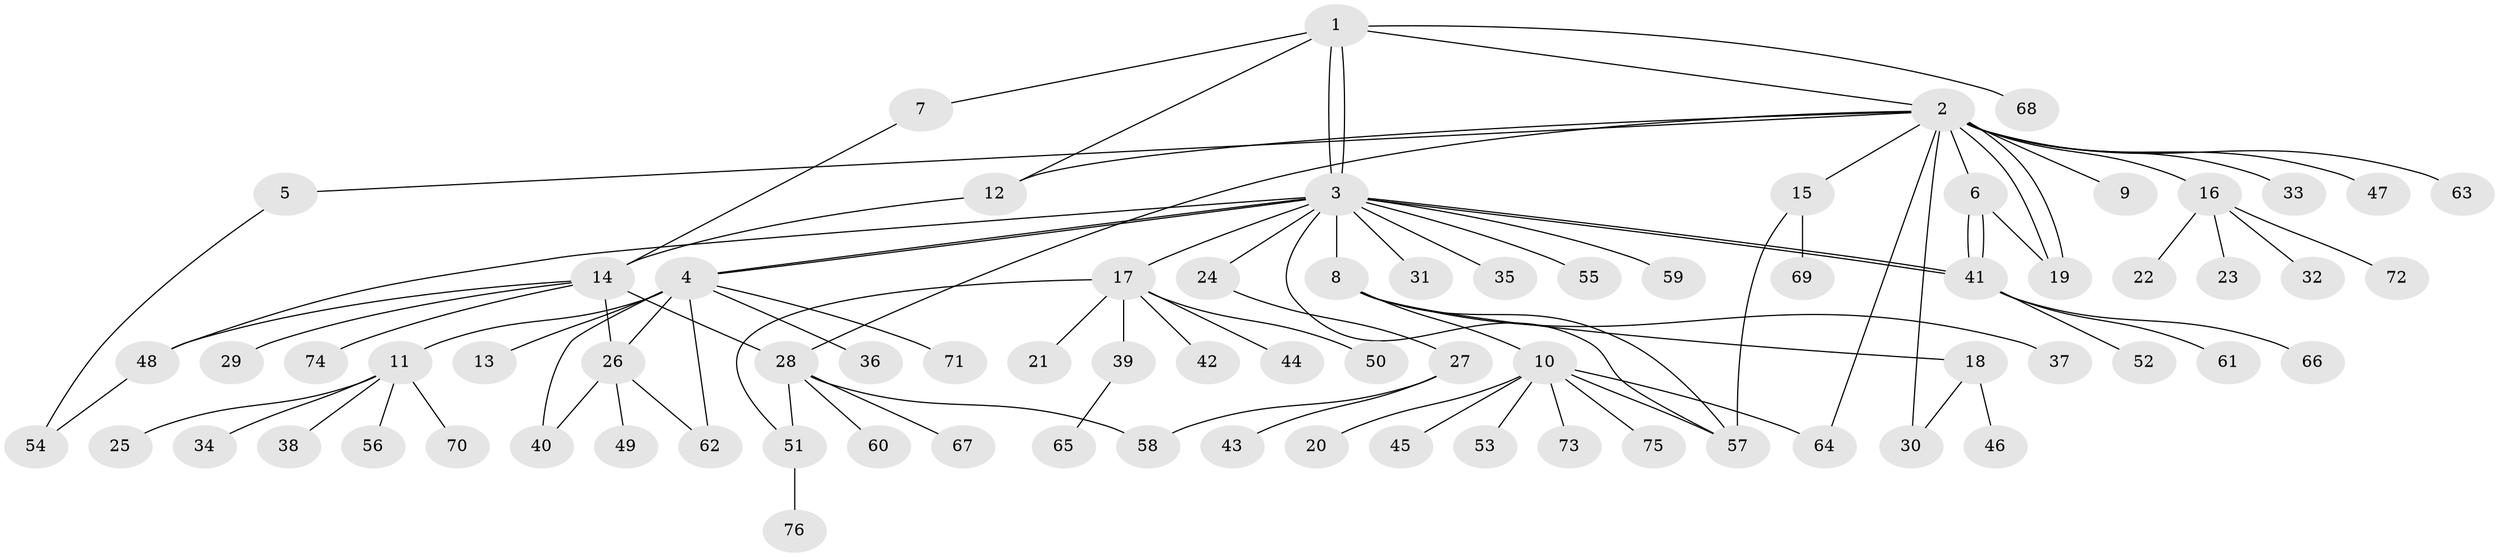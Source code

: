 // Generated by graph-tools (version 1.1) at 2025/35/03/09/25 02:35:35]
// undirected, 76 vertices, 97 edges
graph export_dot {
graph [start="1"]
  node [color=gray90,style=filled];
  1;
  2;
  3;
  4;
  5;
  6;
  7;
  8;
  9;
  10;
  11;
  12;
  13;
  14;
  15;
  16;
  17;
  18;
  19;
  20;
  21;
  22;
  23;
  24;
  25;
  26;
  27;
  28;
  29;
  30;
  31;
  32;
  33;
  34;
  35;
  36;
  37;
  38;
  39;
  40;
  41;
  42;
  43;
  44;
  45;
  46;
  47;
  48;
  49;
  50;
  51;
  52;
  53;
  54;
  55;
  56;
  57;
  58;
  59;
  60;
  61;
  62;
  63;
  64;
  65;
  66;
  67;
  68;
  69;
  70;
  71;
  72;
  73;
  74;
  75;
  76;
  1 -- 2;
  1 -- 3;
  1 -- 3;
  1 -- 7;
  1 -- 12;
  1 -- 68;
  2 -- 5;
  2 -- 6;
  2 -- 9;
  2 -- 12;
  2 -- 15;
  2 -- 16;
  2 -- 19;
  2 -- 19;
  2 -- 28;
  2 -- 30;
  2 -- 33;
  2 -- 47;
  2 -- 63;
  2 -- 64;
  3 -- 4;
  3 -- 4;
  3 -- 8;
  3 -- 17;
  3 -- 24;
  3 -- 31;
  3 -- 35;
  3 -- 41;
  3 -- 41;
  3 -- 48;
  3 -- 55;
  3 -- 57;
  3 -- 59;
  4 -- 11;
  4 -- 13;
  4 -- 26;
  4 -- 36;
  4 -- 40;
  4 -- 62;
  4 -- 71;
  5 -- 54;
  6 -- 19;
  6 -- 41;
  6 -- 41;
  7 -- 14;
  8 -- 10;
  8 -- 18;
  8 -- 37;
  8 -- 57;
  10 -- 20;
  10 -- 45;
  10 -- 53;
  10 -- 57;
  10 -- 64;
  10 -- 73;
  10 -- 75;
  11 -- 25;
  11 -- 34;
  11 -- 38;
  11 -- 56;
  11 -- 70;
  12 -- 14;
  14 -- 26;
  14 -- 28;
  14 -- 29;
  14 -- 48;
  14 -- 74;
  15 -- 57;
  15 -- 69;
  16 -- 22;
  16 -- 23;
  16 -- 32;
  16 -- 72;
  17 -- 21;
  17 -- 39;
  17 -- 42;
  17 -- 44;
  17 -- 50;
  17 -- 51;
  18 -- 30;
  18 -- 46;
  24 -- 27;
  26 -- 40;
  26 -- 49;
  26 -- 62;
  27 -- 43;
  27 -- 58;
  28 -- 51;
  28 -- 58;
  28 -- 60;
  28 -- 67;
  39 -- 65;
  41 -- 52;
  41 -- 61;
  41 -- 66;
  48 -- 54;
  51 -- 76;
}
